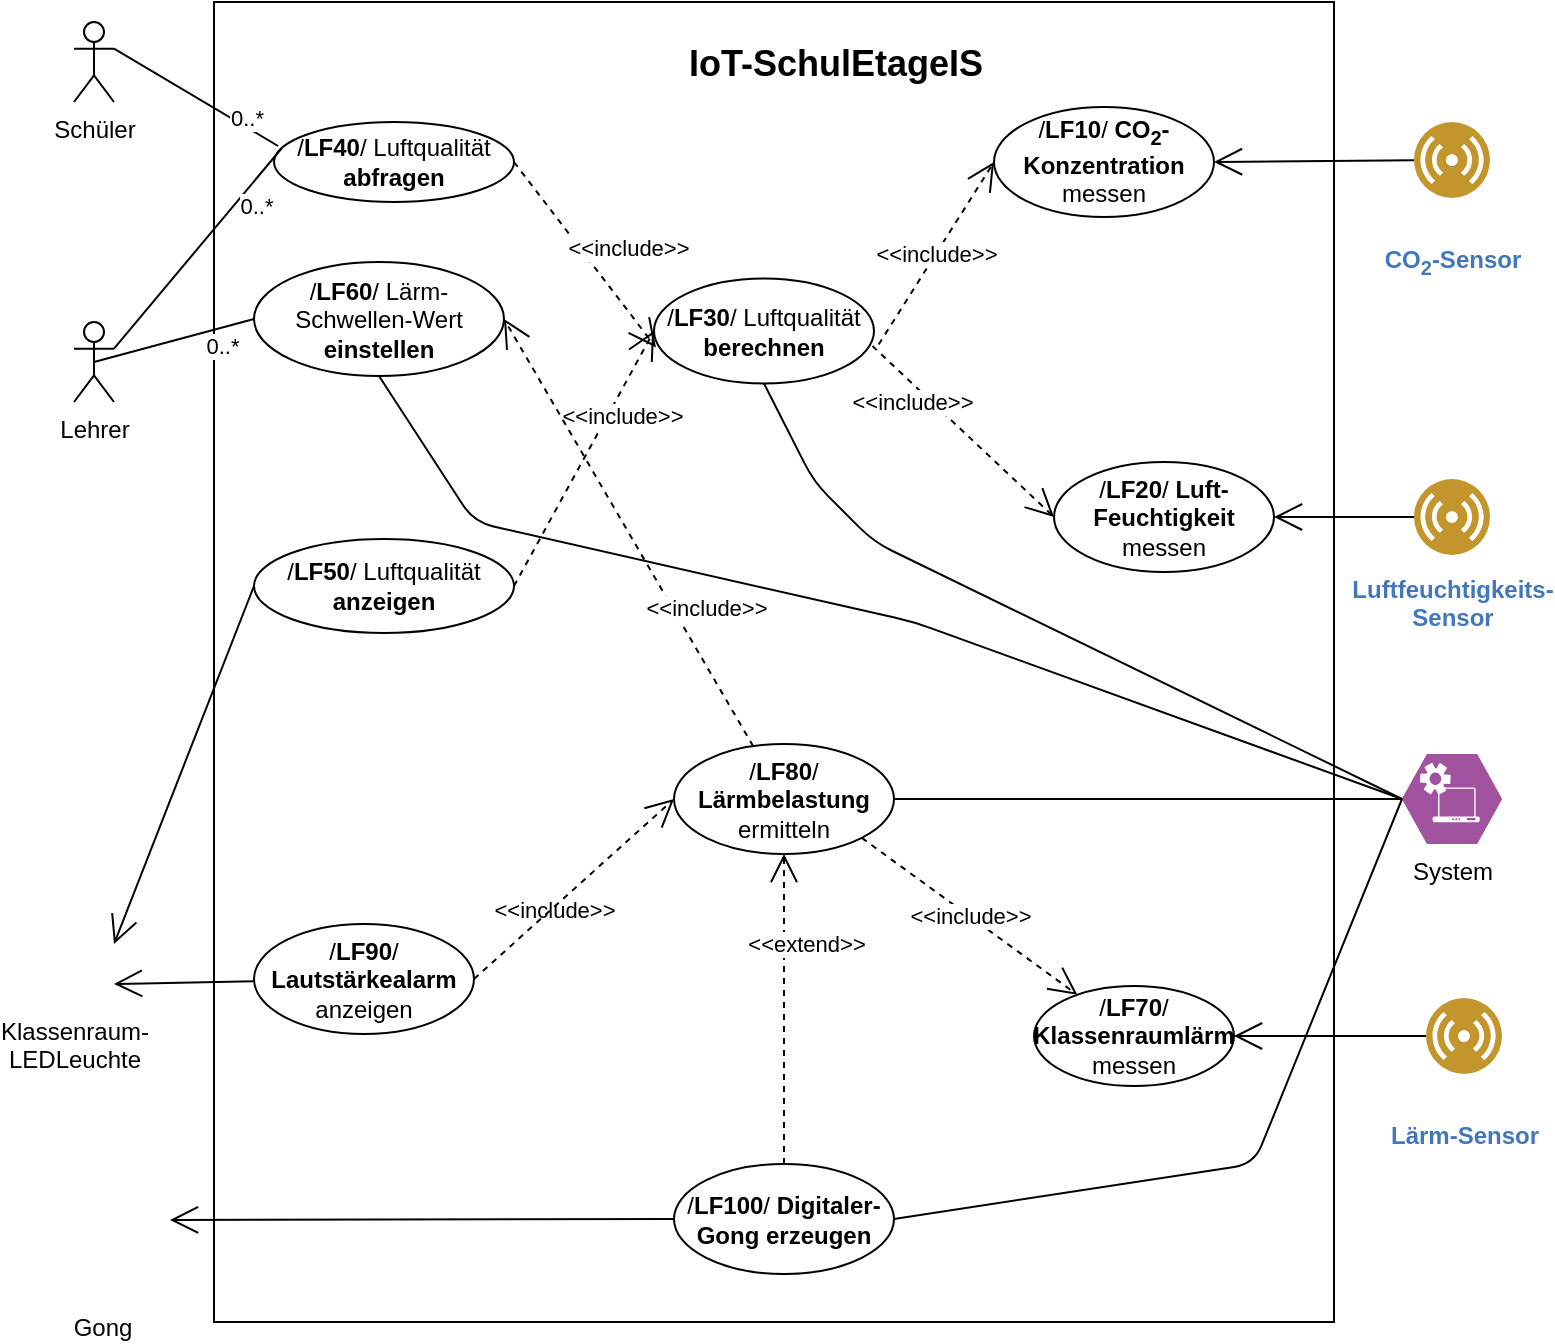 <mxfile version="13.10.0" type="github" pages="2">
  <diagram id="NjPx6L6P-f17HurSo4oa" name="Page-1">
    <mxGraphModel dx="1014" dy="575" grid="1" gridSize="10" guides="1" tooltips="1" connect="1" arrows="1" fold="1" page="1" pageScale="1" pageWidth="827" pageHeight="1169" math="0" shadow="0">
      <root>
        <mxCell id="0" />
        <mxCell id="1" parent="0" />
        <mxCell id="tBXFolUEibetbll4YTJQ-2" value="" style="whiteSpace=wrap;html=1;" parent="1" vertex="1">
          <mxGeometry x="150" y="30" width="560" height="660" as="geometry" />
        </mxCell>
        <mxCell id="tBXFolUEibetbll4YTJQ-3" value="&lt;div align=&quot;center&quot;&gt;&lt;font size=&quot;1&quot;&gt;&lt;b style=&quot;font-size: 18px&quot;&gt;IoT-SchulEtageIS&lt;/b&gt;&lt;/font&gt;&lt;/div&gt;" style="text;html=1;strokeColor=none;fillColor=none;align=center;verticalAlign=middle;whiteSpace=wrap;rounded=0;" parent="1" vertex="1">
          <mxGeometry x="382" y="51" width="158" height="20" as="geometry" />
        </mxCell>
        <mxCell id="tBXFolUEibetbll4YTJQ-4" value="Lehrer" style="shape=umlActor;verticalLabelPosition=bottom;verticalAlign=top;html=1;outlineConnect=0;" parent="1" vertex="1">
          <mxGeometry x="80" y="190" width="20" height="40" as="geometry" />
        </mxCell>
        <mxCell id="tBXFolUEibetbll4YTJQ-5" value="/&lt;b&gt;LF40&lt;/b&gt;/ Luftqualität &lt;b&gt;abfragen&lt;/b&gt;" style="ellipse;whiteSpace=wrap;html=1;" parent="1" vertex="1">
          <mxGeometry x="180" y="90" width="120" height="40" as="geometry" />
        </mxCell>
        <mxCell id="tBXFolUEibetbll4YTJQ-7" value="0..*" style="endArrow=none;html=1;entryX=0.033;entryY=0.325;entryDx=0;entryDy=0;entryPerimeter=0;exitX=1;exitY=0.333;exitDx=0;exitDy=0;exitPerimeter=0;" parent="1" source="tBXFolUEibetbll4YTJQ-4" target="tBXFolUEibetbll4YTJQ-5" edge="1">
          <mxGeometry x="0.532" y="-9" width="50" height="50" relative="1" as="geometry">
            <mxPoint x="150" y="222" as="sourcePoint" />
            <mxPoint x="200" y="172" as="targetPoint" />
            <mxPoint as="offset" />
          </mxGeometry>
        </mxCell>
        <mxCell id="tBXFolUEibetbll4YTJQ-8" value="Schüler" style="shape=umlActor;verticalLabelPosition=bottom;verticalAlign=top;html=1;outlineConnect=0;" parent="1" vertex="1">
          <mxGeometry x="80" y="40" width="20" height="40" as="geometry" />
        </mxCell>
        <mxCell id="tBXFolUEibetbll4YTJQ-9" value="&lt;div align=&quot;right&quot;&gt;0..*&lt;/div&gt;" style="endArrow=none;html=1;exitX=1;exitY=0.333;exitDx=0;exitDy=0;exitPerimeter=0;entryX=0.017;entryY=0.3;entryDx=0;entryDy=0;entryPerimeter=0;align=right;" parent="1" source="tBXFolUEibetbll4YTJQ-8" target="tBXFolUEibetbll4YTJQ-5" edge="1">
          <mxGeometry x="0.751" y="9" width="50" height="50" relative="1" as="geometry">
            <mxPoint x="140" y="142" as="sourcePoint" />
            <mxPoint x="190" y="92" as="targetPoint" />
            <mxPoint as="offset" />
          </mxGeometry>
        </mxCell>
        <mxCell id="tBXFolUEibetbll4YTJQ-10" value="&lt;div&gt;/&lt;b&gt;LF10&lt;/b&gt;/ &lt;strong&gt; CO&lt;sub&gt;2&lt;/sub&gt;-Konzentration &lt;/strong&gt;messen&lt;/div&gt;&lt;strong&gt;&lt;/strong&gt;" style="ellipse;whiteSpace=wrap;html=1;" parent="1" vertex="1">
          <mxGeometry x="540" y="82.5" width="110" height="55" as="geometry" />
        </mxCell>
        <mxCell id="tBXFolUEibetbll4YTJQ-12" value="&amp;lt;&amp;lt;include&amp;gt;&amp;gt;" style="endArrow=open;endSize=12;dashed=1;html=1;entryX=0;entryY=0.5;entryDx=0;entryDy=0;exitX=1.021;exitY=0.629;exitDx=0;exitDy=0;exitPerimeter=0;" parent="1" source="tBXFolUEibetbll4YTJQ-25" target="tBXFolUEibetbll4YTJQ-10" edge="1">
          <mxGeometry width="160" relative="1" as="geometry">
            <mxPoint x="340" y="222" as="sourcePoint" />
            <mxPoint x="500" y="222" as="targetPoint" />
          </mxGeometry>
        </mxCell>
        <mxCell id="tBXFolUEibetbll4YTJQ-14" value="&amp;lt;&amp;lt;include&amp;gt;&amp;gt;" style="endArrow=open;endSize=12;dashed=1;html=1;entryX=0;entryY=0.5;entryDx=0;entryDy=0;exitX=0.993;exitY=0.643;exitDx=0;exitDy=0;exitPerimeter=0;" parent="1" source="tBXFolUEibetbll4YTJQ-25" target="tBXFolUEibetbll4YTJQ-13" edge="1">
          <mxGeometry x="-0.474" y="-6" width="160" relative="1" as="geometry">
            <mxPoint x="260" y="242" as="sourcePoint" />
            <mxPoint x="420" y="242" as="targetPoint" />
            <mxPoint y="1" as="offset" />
          </mxGeometry>
        </mxCell>
        <mxCell id="tBXFolUEibetbll4YTJQ-18" value="" style="endArrow=open;endFill=1;endSize=12;html=1;entryX=1;entryY=0.5;entryDx=0;entryDy=0;" parent="1" source="VVjiE10HI5X3EsX-Hr6X-1" target="tBXFolUEibetbll4YTJQ-10" edge="1">
          <mxGeometry width="160" relative="1" as="geometry">
            <mxPoint x="700.282" y="87.441" as="sourcePoint" />
            <mxPoint x="596.272" y="107.547" as="targetPoint" />
          </mxGeometry>
        </mxCell>
        <mxCell id="tBXFolUEibetbll4YTJQ-22" value="&lt;div&gt;Klassenraum-&lt;/div&gt;&lt;div&gt;LEDLeuchte&lt;br&gt;&lt;/div&gt;" style="shape=image;html=1;verticalAlign=top;verticalLabelPosition=bottom;labelBackgroundColor=#ffffff;imageAspect=0;aspect=fixed;image=https://cdn2.iconfinder.com/data/icons/kitchen-appliances-computers-and-electronics/32/Appliances-03-128.png" parent="1" vertex="1">
          <mxGeometry x="60" y="491" width="40" height="40" as="geometry" />
        </mxCell>
        <mxCell id="tBXFolUEibetbll4YTJQ-23" value="&lt;div&gt;/&lt;b&gt;LF50&lt;/b&gt;/ Luftqualität&lt;/div&gt;&lt;div&gt;&lt;b&gt;anzeigen&lt;/b&gt;&lt;br&gt;&lt;/div&gt;" style="ellipse;whiteSpace=wrap;html=1;" parent="1" vertex="1">
          <mxGeometry x="170" y="298.5" width="130" height="47" as="geometry" />
        </mxCell>
        <mxCell id="tBXFolUEibetbll4YTJQ-24" value="" style="endArrow=open;endFill=1;endSize=12;html=1;entryX=1;entryY=0.25;entryDx=0;entryDy=0;exitX=0;exitY=0.5;exitDx=0;exitDy=0;" parent="1" source="tBXFolUEibetbll4YTJQ-23" target="tBXFolUEibetbll4YTJQ-22" edge="1">
          <mxGeometry width="160" relative="1" as="geometry">
            <mxPoint x="175" y="302.5" as="sourcePoint" />
            <mxPoint x="120" y="369" as="targetPoint" />
          </mxGeometry>
        </mxCell>
        <mxCell id="tBXFolUEibetbll4YTJQ-25" value="&lt;div&gt;/&lt;b&gt;LF30&lt;/b&gt;/ Luftqualität&lt;/div&gt;&lt;div&gt;&lt;b&gt;berechnen&lt;/b&gt;&lt;br&gt;&lt;/div&gt;" style="ellipse;whiteSpace=wrap;html=1;" parent="1" vertex="1">
          <mxGeometry x="370" y="168.25" width="110" height="52.5" as="geometry" />
        </mxCell>
        <mxCell id="tBXFolUEibetbll4YTJQ-13" value="&lt;div&gt;/&lt;b&gt;LF20&lt;/b&gt;/ &lt;b&gt;Luft-&lt;/b&gt;&lt;/div&gt;&lt;div&gt;&lt;b&gt;Feuchtigkeit&lt;/b&gt; &lt;br&gt;&lt;/div&gt;&lt;div&gt;messen&lt;br&gt;&lt;/div&gt;" style="ellipse;whiteSpace=wrap;html=1;" parent="1" vertex="1">
          <mxGeometry x="570" y="260" width="110" height="55" as="geometry" />
        </mxCell>
        <mxCell id="tBXFolUEibetbll4YTJQ-26" value="" style="endArrow=open;endFill=1;endSize=12;html=1;exitX=0;exitY=0.5;exitDx=0;exitDy=0;" parent="1" source="VVjiE10HI5X3EsX-Hr6X-4" target="tBXFolUEibetbll4YTJQ-13" edge="1">
          <mxGeometry width="160" relative="1" as="geometry">
            <mxPoint x="696.5" y="230.25" as="sourcePoint" />
            <mxPoint x="640" y="257" as="targetPoint" />
          </mxGeometry>
        </mxCell>
        <mxCell id="tBXFolUEibetbll4YTJQ-27" value="&amp;lt;&amp;lt;include&amp;gt;&amp;gt;" style="endArrow=open;endSize=12;dashed=1;html=1;entryX=0;entryY=0.5;entryDx=0;entryDy=0;exitX=1;exitY=0.5;exitDx=0;exitDy=0;" parent="1" source="tBXFolUEibetbll4YTJQ-23" target="tBXFolUEibetbll4YTJQ-25" edge="1">
          <mxGeometry x="0.384" y="-6" width="160" relative="1" as="geometry">
            <mxPoint x="439.23" y="249.258" as="sourcePoint" />
            <mxPoint x="490" y="288" as="targetPoint" />
            <mxPoint as="offset" />
          </mxGeometry>
        </mxCell>
        <mxCell id="tBXFolUEibetbll4YTJQ-28" value="&amp;lt;&amp;lt;include&amp;gt;&amp;gt;" style="endArrow=open;endSize=12;dashed=1;html=1;entryX=0.009;entryY=0.657;entryDx=0;entryDy=0;entryPerimeter=0;exitX=1;exitY=0.5;exitDx=0;exitDy=0;" parent="1" source="tBXFolUEibetbll4YTJQ-5" target="tBXFolUEibetbll4YTJQ-25" edge="1">
          <mxGeometry x="0.172" y="19" width="160" relative="1" as="geometry">
            <mxPoint x="300" y="142" as="sourcePoint" />
            <mxPoint x="330" y="113.75" as="targetPoint" />
            <mxPoint as="offset" />
          </mxGeometry>
        </mxCell>
        <mxCell id="qhoi1r529fdLRaInAgnT-2" value="&lt;div&gt;/&lt;b&gt;LF70&lt;/b&gt;/ &lt;b&gt;Klassenraumlärm&lt;/b&gt;&lt;/div&gt;&lt;div&gt;messen&lt;br&gt;&lt;/div&gt;" style="ellipse;whiteSpace=wrap;html=1;" parent="1" vertex="1">
          <mxGeometry x="560" y="522" width="100" height="50" as="geometry" />
        </mxCell>
        <mxCell id="qhoi1r529fdLRaInAgnT-3" value="" style="endArrow=open;endFill=1;endSize=12;html=1;entryX=1;entryY=0.5;entryDx=0;entryDy=0;" parent="1" source="VVjiE10HI5X3EsX-Hr6X-5" target="qhoi1r529fdLRaInAgnT-2" edge="1">
          <mxGeometry width="160" relative="1" as="geometry">
            <mxPoint x="670" y="521" as="sourcePoint" />
            <mxPoint x="600" y="454" as="targetPoint" />
          </mxGeometry>
        </mxCell>
        <mxCell id="qhoi1r529fdLRaInAgnT-6" value="&lt;div&gt;/&lt;b&gt;LF80&lt;/b&gt;/ &lt;b&gt;Lärmbelastung&lt;/b&gt;&lt;/div&gt;&lt;div&gt;ermitteln&lt;br&gt;&lt;/div&gt;" style="ellipse;whiteSpace=wrap;html=1;" parent="1" vertex="1">
          <mxGeometry x="380" y="401" width="110" height="55" as="geometry" />
        </mxCell>
        <mxCell id="qhoi1r529fdLRaInAgnT-12" value="&amp;lt;&amp;lt;include&amp;gt;&amp;gt;" style="endArrow=open;endSize=12;dashed=1;html=1;exitX=1;exitY=1;exitDx=0;exitDy=0;" parent="1" source="qhoi1r529fdLRaInAgnT-6" target="qhoi1r529fdLRaInAgnT-2" edge="1">
          <mxGeometry width="160" relative="1" as="geometry">
            <mxPoint x="490.0" y="453.5" as="sourcePoint" />
            <mxPoint x="490" y="381" as="targetPoint" />
          </mxGeometry>
        </mxCell>
        <mxCell id="qhoi1r529fdLRaInAgnT-13" value="&lt;div&gt;/&lt;b&gt;LF100&lt;/b&gt;/ &lt;b&gt;Digitaler-Gong erzeugen&lt;br&gt;&lt;/b&gt;&lt;/div&gt;" style="ellipse;whiteSpace=wrap;html=1;" parent="1" vertex="1">
          <mxGeometry x="380" y="611" width="110" height="55" as="geometry" />
        </mxCell>
        <mxCell id="qhoi1r529fdLRaInAgnT-14" value="&amp;lt;&amp;lt;include&amp;gt;&amp;gt;" style="endArrow=open;endSize=12;dashed=1;html=1;exitX=0.5;exitY=0;exitDx=0;exitDy=0;entryX=0.5;entryY=1;entryDx=0;entryDy=0;" parent="1" source="qhoi1r529fdLRaInAgnT-13" target="qhoi1r529fdLRaInAgnT-6" edge="1">
          <mxGeometry x="0.66" y="115" width="160" relative="1" as="geometry">
            <mxPoint x="330" y="381" as="sourcePoint" />
            <mxPoint x="435.0" y="481" as="targetPoint" />
            <mxPoint y="1" as="offset" />
          </mxGeometry>
        </mxCell>
        <mxCell id="qhoi1r529fdLRaInAgnT-15" value="" style="endArrow=open;endFill=1;endSize=12;html=1;entryX=1;entryY=0.75;entryDx=0;entryDy=0;" parent="1" source="qhoi1r529fdLRaInAgnT-16" target="tBXFolUEibetbll4YTJQ-22" edge="1">
          <mxGeometry width="160" relative="1" as="geometry">
            <mxPoint x="319" y="479" as="sourcePoint" />
            <mxPoint x="120" y="497" as="targetPoint" />
          </mxGeometry>
        </mxCell>
        <mxCell id="qhoi1r529fdLRaInAgnT-16" value="&lt;div&gt;/&lt;b&gt;LF90&lt;/b&gt;/ &lt;b&gt;Lautstärkealarm&lt;br&gt;&lt;/b&gt;&lt;/div&gt;&lt;div&gt;anzeigen&lt;br&gt;&lt;/div&gt;" style="ellipse;whiteSpace=wrap;html=1;" parent="1" vertex="1">
          <mxGeometry x="170" y="491" width="110" height="55" as="geometry" />
        </mxCell>
        <mxCell id="qhoi1r529fdLRaInAgnT-18" value="&amp;lt;&amp;lt;extend&amp;gt;&amp;gt;" style="endArrow=open;endSize=12;dashed=1;html=1;exitX=1;exitY=0.5;exitDx=0;exitDy=0;entryX=0;entryY=0.5;entryDx=0;entryDy=0;" parent="1" source="qhoi1r529fdLRaInAgnT-16" target="qhoi1r529fdLRaInAgnT-6" edge="1">
          <mxGeometry x="1" y="-98" width="160" relative="1" as="geometry">
            <mxPoint x="330" y="381" as="sourcePoint" />
            <mxPoint x="380.0" y="453.5" as="targetPoint" />
            <Array as="points" />
            <mxPoint as="offset" />
          </mxGeometry>
        </mxCell>
        <mxCell id="qhoi1r529fdLRaInAgnT-22" value="Gong" style="shape=image;html=1;verticalAlign=top;verticalLabelPosition=bottom;labelBackgroundColor=#ffffff;imageAspect=0;aspect=fixed;image=https://cdn4.iconfinder.com/data/icons/STROKE/musical_instruments/png/128/gong.png" parent="1" vertex="1">
          <mxGeometry x="60" y="611" width="68" height="68" as="geometry" />
        </mxCell>
        <mxCell id="qhoi1r529fdLRaInAgnT-23" value="" style="endArrow=open;endFill=1;endSize=12;html=1;exitX=0;exitY=0.5;exitDx=0;exitDy=0;" parent="1" source="qhoi1r529fdLRaInAgnT-13" edge="1">
          <mxGeometry width="160" relative="1" as="geometry">
            <mxPoint x="330" y="471" as="sourcePoint" />
            <mxPoint x="128" y="639" as="targetPoint" />
          </mxGeometry>
        </mxCell>
        <mxCell id="VVjiE10HI5X3EsX-Hr6X-1" value="&lt;br&gt;&lt;div&gt;&lt;strong&gt;CO&lt;sub&gt;2&lt;/sub&gt;-Sensor&lt;/strong&gt;&lt;/div&gt;&lt;br&gt;" style="aspect=fixed;perimeter=ellipsePerimeter;html=1;align=center;shadow=0;dashed=0;fontColor=#4277BB;labelBackgroundColor=#ffffff;fontSize=12;spacingTop=3;image;image=img/lib/ibm/users/sensor.svg;" parent="1" vertex="1">
          <mxGeometry x="750" y="90" width="38" height="38" as="geometry" />
        </mxCell>
        <mxCell id="VVjiE10HI5X3EsX-Hr6X-4" value="&lt;strong&gt;Luftfeuchtigkeits-&lt;/strong&gt;&lt;div&gt;&lt;strong&gt;Sensor&lt;/strong&gt;&lt;/div&gt;&lt;div&gt;&lt;/div&gt;&lt;br&gt;" style="aspect=fixed;perimeter=ellipsePerimeter;html=1;align=center;shadow=0;dashed=0;fontColor=#4277BB;labelBackgroundColor=#ffffff;fontSize=12;spacingTop=3;image;image=img/lib/ibm/users/sensor.svg;" parent="1" vertex="1">
          <mxGeometry x="750" y="268.5" width="38" height="38" as="geometry" />
        </mxCell>
        <mxCell id="VVjiE10HI5X3EsX-Hr6X-5" value="&amp;nbsp;&lt;br&gt;&lt;div&gt;&lt;strong&gt;Lärm-Sensor&lt;/strong&gt;&lt;/div&gt;&lt;div&gt;&lt;/div&gt;" style="aspect=fixed;perimeter=ellipsePerimeter;html=1;align=center;shadow=0;dashed=0;fontColor=#4277BB;labelBackgroundColor=#ffffff;fontSize=12;spacingTop=3;image;image=img/lib/ibm/users/sensor.svg;" parent="1" vertex="1">
          <mxGeometry x="756" y="528" width="38" height="38" as="geometry" />
        </mxCell>
        <mxCell id="VVjiE10HI5X3EsX-Hr6X-6" value="/&lt;b&gt;LF60&lt;/b&gt;/ Lärm-Schwellen-Wert &lt;b&gt;einstellen&lt;/b&gt;" style="ellipse;whiteSpace=wrap;html=1;" parent="1" vertex="1">
          <mxGeometry x="170" y="160" width="125" height="57" as="geometry" />
        </mxCell>
        <mxCell id="VVjiE10HI5X3EsX-Hr6X-11" value="0..*" style="endArrow=none;html=1;entryX=0;entryY=0.5;entryDx=0;entryDy=0;exitX=0.5;exitY=0.5;exitDx=0;exitDy=0;exitPerimeter=0;" parent="1" source="tBXFolUEibetbll4YTJQ-4" target="VVjiE10HI5X3EsX-Hr6X-6" edge="1">
          <mxGeometry x="0.532" y="-9" width="50" height="50" relative="1" as="geometry">
            <mxPoint x="100" y="264.333" as="sourcePoint" />
            <mxPoint x="183.96" y="164" as="targetPoint" />
            <mxPoint as="offset" />
          </mxGeometry>
        </mxCell>
        <mxCell id="VVjiE10HI5X3EsX-Hr6X-12" value="&amp;lt;&amp;lt;include&amp;gt;&amp;gt;" style="endArrow=open;endSize=12;dashed=1;html=1;entryX=1;entryY=0.5;entryDx=0;entryDy=0;" parent="1" source="qhoi1r529fdLRaInAgnT-6" target="VVjiE10HI5X3EsX-Hr6X-6" edge="1">
          <mxGeometry x="-0.42" y="-14" width="160" relative="1" as="geometry">
            <mxPoint x="300.0" y="294.5" as="sourcePoint" />
            <mxPoint x="380.0" y="197.25" as="targetPoint" />
            <mxPoint as="offset" />
          </mxGeometry>
        </mxCell>
        <mxCell id="9SOSTXnZhE5BCoiOVBkw-1" value="System" style="verticalLabelPosition=bottom;html=1;fillColor=#A153A0;strokeColor=#ffffff;verticalAlign=top;align=center;points=[[0,0.5,0],[0.125,0.25,0],[0.25,0,0],[0.5,0,0],[0.75,0,0],[0.875,0.25,0],[1,0.5,0],[0.875,0.75,0],[0.75,1,0],[0.5,1,0],[0.125,0.75,0]];pointerEvents=1;shape=mxgraph.cisco_safe.compositeIcon;bgIcon=mxgraph.cisco_safe.design.blank_device;resIcon=mxgraph.cisco_safe.design.automated_system;" parent="1" vertex="1">
          <mxGeometry x="744" y="406" width="50" height="45" as="geometry" />
        </mxCell>
        <mxCell id="H9PmCT0gmXacBPsamMCE-1" value="" style="endArrow=none;html=1;exitX=0;exitY=0.5;exitDx=0;exitDy=0;exitPerimeter=0;entryX=0.5;entryY=1;entryDx=0;entryDy=0;" parent="1" source="9SOSTXnZhE5BCoiOVBkw-1" target="tBXFolUEibetbll4YTJQ-25" edge="1">
          <mxGeometry width="50" height="50" relative="1" as="geometry">
            <mxPoint x="390" y="440" as="sourcePoint" />
            <mxPoint x="370" y="200" as="targetPoint" />
            <Array as="points">
              <mxPoint x="480" y="300" />
              <mxPoint x="450" y="270" />
            </Array>
          </mxGeometry>
        </mxCell>
        <mxCell id="H9PmCT0gmXacBPsamMCE-2" value="" style="endArrow=none;html=1;exitX=0;exitY=0.5;exitDx=0;exitDy=0;exitPerimeter=0;entryX=0.5;entryY=1;entryDx=0;entryDy=0;" parent="1" source="9SOSTXnZhE5BCoiOVBkw-1" target="VVjiE10HI5X3EsX-Hr6X-6" edge="1">
          <mxGeometry width="50" height="50" relative="1" as="geometry">
            <mxPoint x="380" y="430" as="sourcePoint" />
            <mxPoint x="430" y="380" as="targetPoint" />
            <Array as="points">
              <mxPoint x="500" y="340" />
              <mxPoint x="280" y="290" />
            </Array>
          </mxGeometry>
        </mxCell>
        <mxCell id="H9PmCT0gmXacBPsamMCE-3" value="" style="endArrow=none;html=1;exitX=0;exitY=0.5;exitDx=0;exitDy=0;exitPerimeter=0;entryX=1;entryY=0.5;entryDx=0;entryDy=0;" parent="1" source="9SOSTXnZhE5BCoiOVBkw-1" target="qhoi1r529fdLRaInAgnT-6" edge="1">
          <mxGeometry width="50" height="50" relative="1" as="geometry">
            <mxPoint x="380" y="570" as="sourcePoint" />
            <mxPoint x="430" y="520" as="targetPoint" />
          </mxGeometry>
        </mxCell>
        <mxCell id="H9PmCT0gmXacBPsamMCE-4" value="" style="endArrow=none;html=1;entryX=1;entryY=0.5;entryDx=0;entryDy=0;exitX=0;exitY=0.5;exitDx=0;exitDy=0;exitPerimeter=0;" parent="1" source="9SOSTXnZhE5BCoiOVBkw-1" target="qhoi1r529fdLRaInAgnT-13" edge="1">
          <mxGeometry width="50" height="50" relative="1" as="geometry">
            <mxPoint x="740" y="454" as="sourcePoint" />
            <mxPoint x="430" y="520" as="targetPoint" />
            <Array as="points">
              <mxPoint x="670" y="611" />
            </Array>
          </mxGeometry>
        </mxCell>
      </root>
    </mxGraphModel>
  </diagram>
  <diagram id="M767NxAkLJBzGoR6FVzP" name="Page-2">
    <mxGraphModel dx="862" dy="489" grid="1" gridSize="10" guides="1" tooltips="1" connect="1" arrows="1" fold="1" page="1" pageScale="1" pageWidth="827" pageHeight="1169" math="0" shadow="0">
      <root>
        <mxCell id="_QAO2e8P31pcdea1RS4i-0" />
        <mxCell id="_QAO2e8P31pcdea1RS4i-1" parent="_QAO2e8P31pcdea1RS4i-0" />
      </root>
    </mxGraphModel>
  </diagram>
</mxfile>
